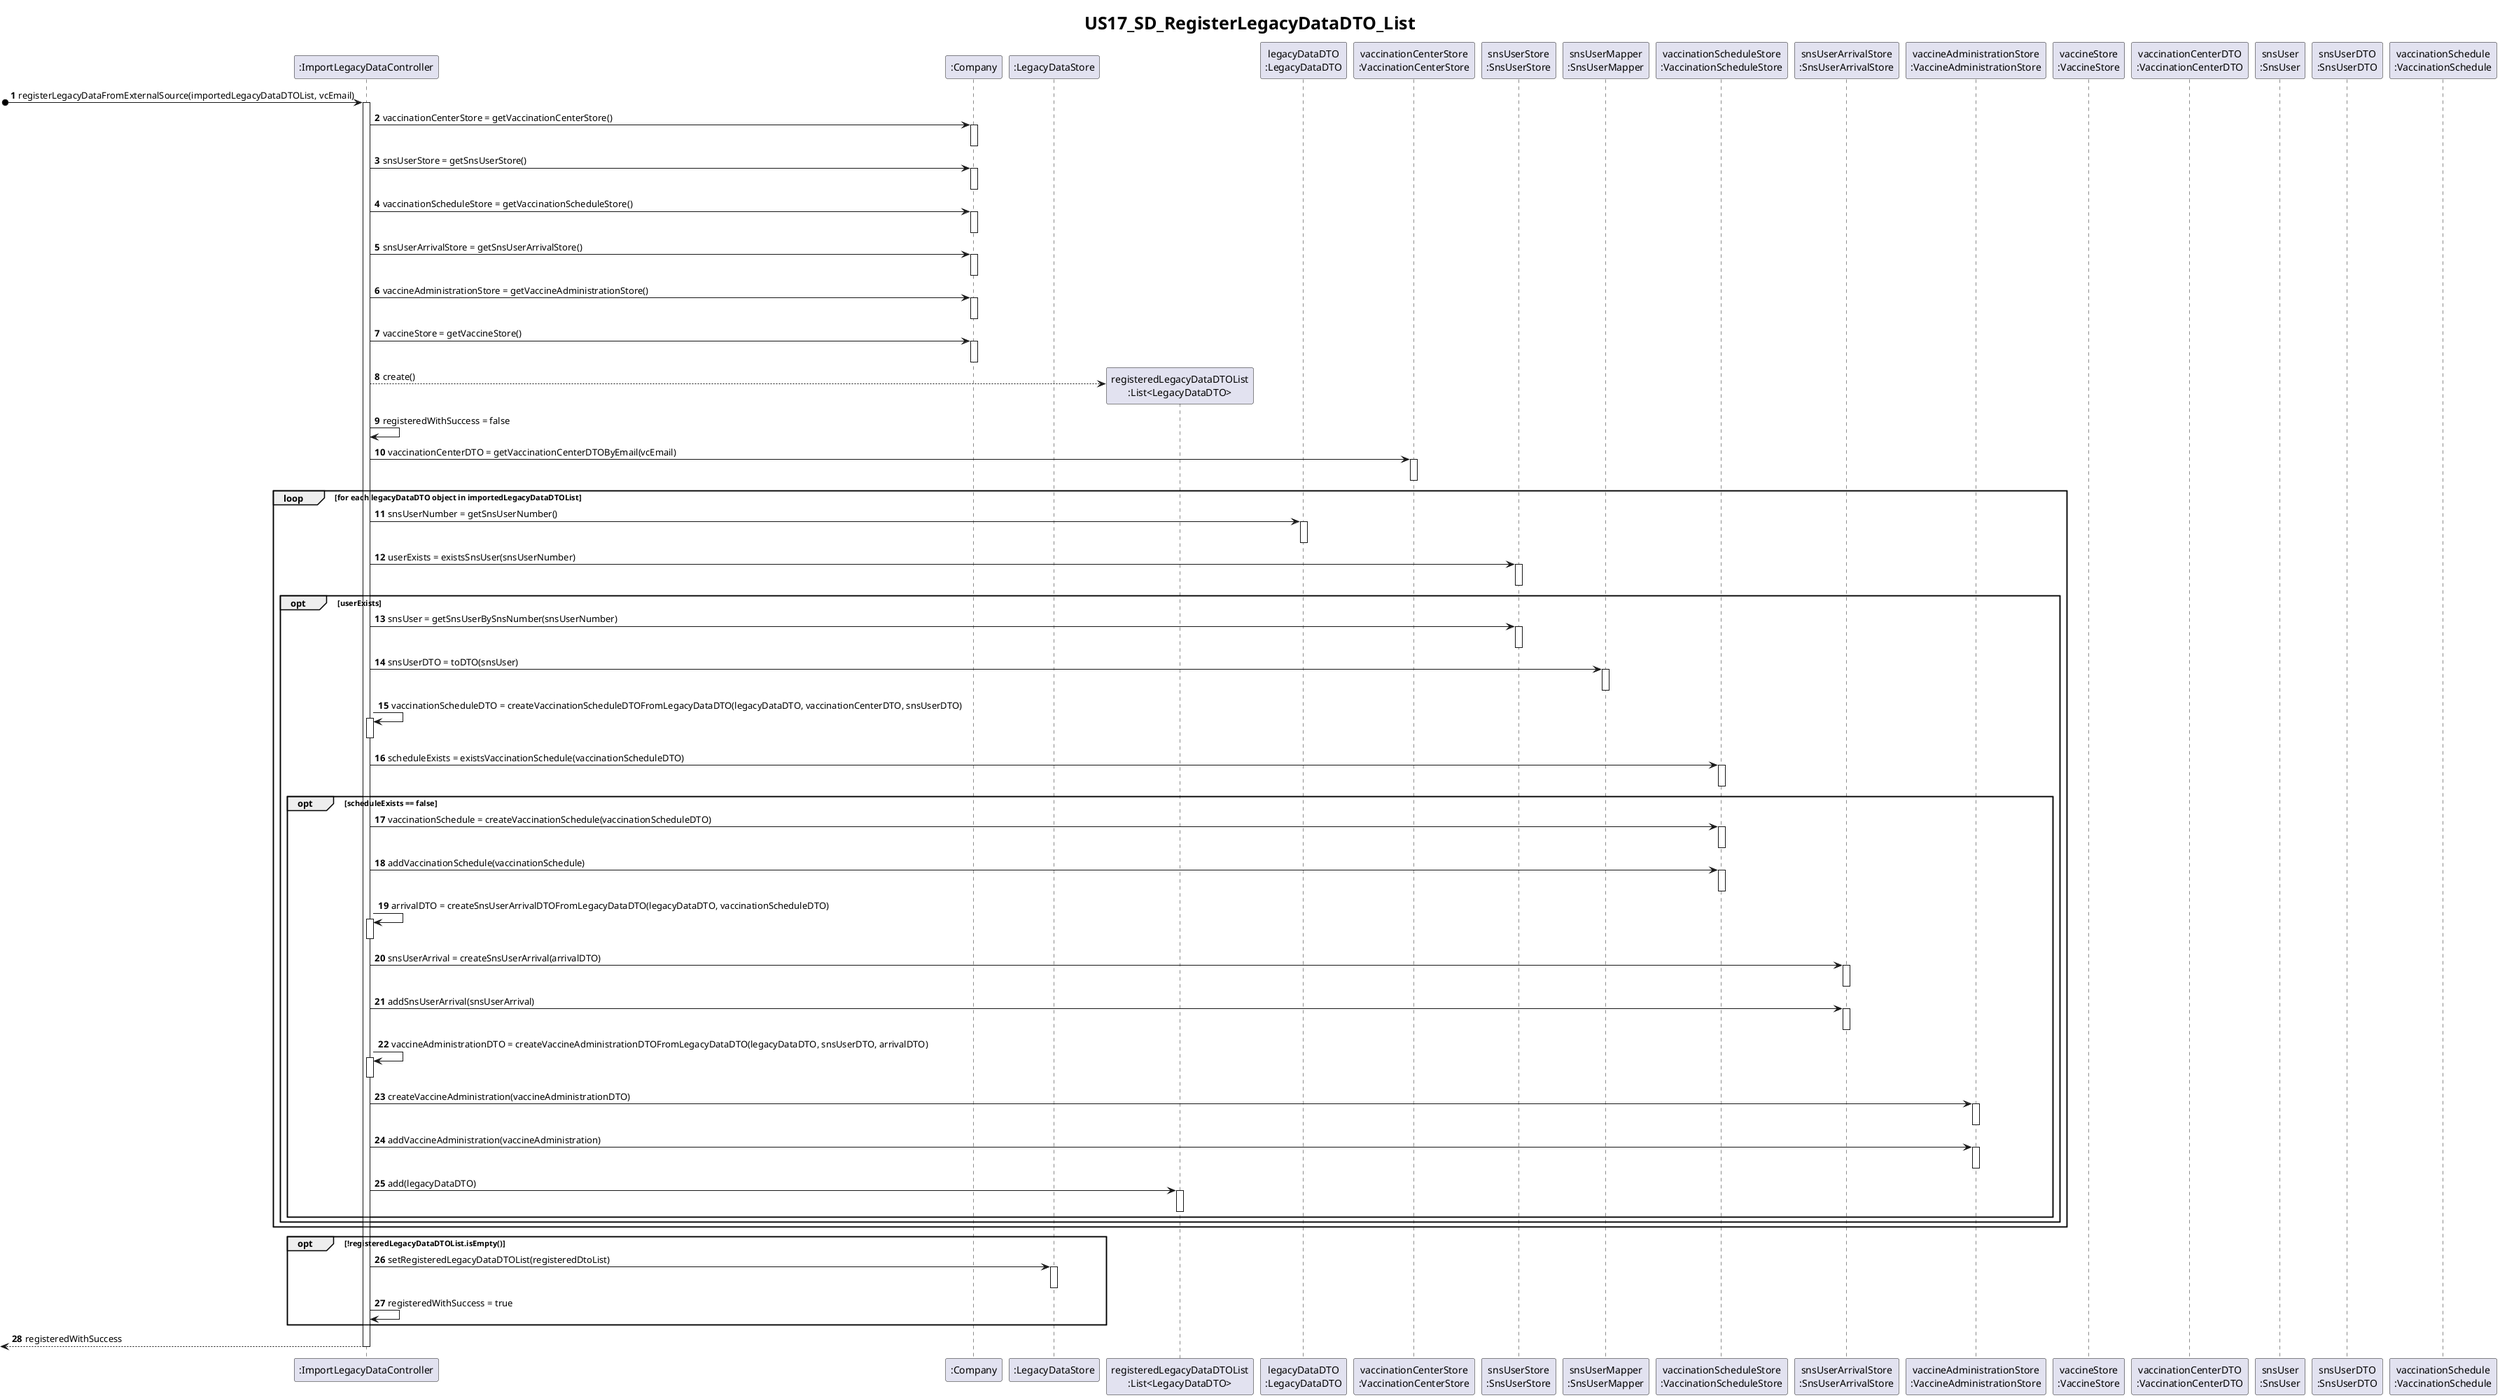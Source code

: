 @startuml
autonumber
autoactivate on
scale 1
skinparam titleFontSize 25

title US17_SD_RegisterLegacyDataDTO_List

participant ":ImportLegacyDataController" as controller
participant ":Company" as company
participant ":LegacyDataStore" as store
participant "registeredLegacyDataDTOList\n:List<LegacyDataDTO>" as registeredDtoList
participant "legacyDataDTO\n:LegacyDataDTO" as legacyDataDTO
participant "vaccinationCenterStore\n:VaccinationCenterStore" as vcStore
participant "snsUserStore\n:SnsUserStore" as snsUserStore
participant "snsUserMapper\n:SnsUserMapper" as snsUserMapper
participant "vaccinationScheduleStore\n:VaccinationScheduleStore" as scheduleStore
participant "snsUserArrivalStore\n:SnsUserArrivalStore" as arrivalStore
participant "vaccineAdministrationStore\n:VaccineAdministrationStore" as administrationStore
participant "vaccineStore\n:VaccineStore" as vaccineStore
participant "vaccinationCenterDTO\n:VaccinationCenterDTO" as vcDTO
participant "snsUser\n:SnsUser" as snsUser
participant "snsUserDTO\n:SnsUserDTO" as snsUserDTO
participant "vaccinationSchedule\n:VaccinationSchedule"

[o->controller : registerLegacyDataFromExternalSource(importedLegacyDataDTOList, vcEmail)

controller -> company : vaccinationCenterStore = getVaccinationCenterStore()
deactivate company
controller -> company : snsUserStore = getSnsUserStore()
deactivate company
controller -> company : vaccinationScheduleStore = getVaccinationScheduleStore()
deactivate company
controller -> company : snsUserArrivalStore = getSnsUserArrivalStore()
deactivate company
controller -> company : vaccineAdministrationStore = getVaccineAdministrationStore()
deactivate company
controller -> company : vaccineStore = getVaccineStore()
deactivate company

controller --> registeredDtoList** : create()

autoactivate off
controller -> controller : registeredWithSuccess = false
autoactivate on

controller -> vcStore : vaccinationCenterDTO = getVaccinationCenterDTOByEmail(vcEmail)
deactivate vcStore

loop for each legacyDataDTO object in importedLegacyDataDTOList

controller -> legacyDataDTO : snsUserNumber = getSnsUserNumber()
deactivate legacyDataDTO

controller -> snsUserStore : userExists = existsSnsUser(snsUserNumber)
deactivate snsUserStore

opt userExists

controller -> snsUserStore : snsUser = getSnsUserBySnsNumber(snsUserNumber)
deactivate snsUserStore

controller -> snsUserMapper : snsUserDTO = toDTO(snsUser)
deactivate snsUserMapper

controller -> controller : vaccinationScheduleDTO = createVaccinationScheduleDTOFromLegacyDataDTO(legacyDataDTO, vaccinationCenterDTO, snsUserDTO)
deactivate controller

controller -> scheduleStore : scheduleExists = existsVaccinationSchedule(vaccinationScheduleDTO)
deactivate scheduleStore

opt scheduleExists == false

controller -> scheduleStore : vaccinationSchedule = createVaccinationSchedule(vaccinationScheduleDTO)
deactivate scheduleStore

controller -> scheduleStore : addVaccinationSchedule(vaccinationSchedule)
deactivate scheduleStore


controller -> controller : arrivalDTO = createSnsUserArrivalDTOFromLegacyDataDTO(legacyDataDTO, vaccinationScheduleDTO)
deactivate controller

controller -> arrivalStore : snsUserArrival = createSnsUserArrival(arrivalDTO)
deactivate arrivalStore
controller -> arrivalStore : addSnsUserArrival(snsUserArrival)
deactivate arrivalStore

controller -> controller : vaccineAdministrationDTO = createVaccineAdministrationDTOFromLegacyDataDTO(legacyDataDTO, snsUserDTO, arrivalDTO)
deactivate controller

controller -> administrationStore : createVaccineAdministration(vaccineAdministrationDTO)
deactivate administrationStore

controller -> administrationStore : addVaccineAdministration(vaccineAdministration)
deactivate administrationStore

controller -> registeredDtoList : add(legacyDataDTO)
deactivate registeredDtoList

end

end

end

opt !registeredLegacyDataDTOList.isEmpty()
controller -> store : setRegisteredLegacyDataDTOList(registeredDtoList)
deactivate store

autoactivate off
controller -> controller : registeredWithSuccess = true
autoactivate on
end

[<-- controller : registeredWithSuccess

@enduml